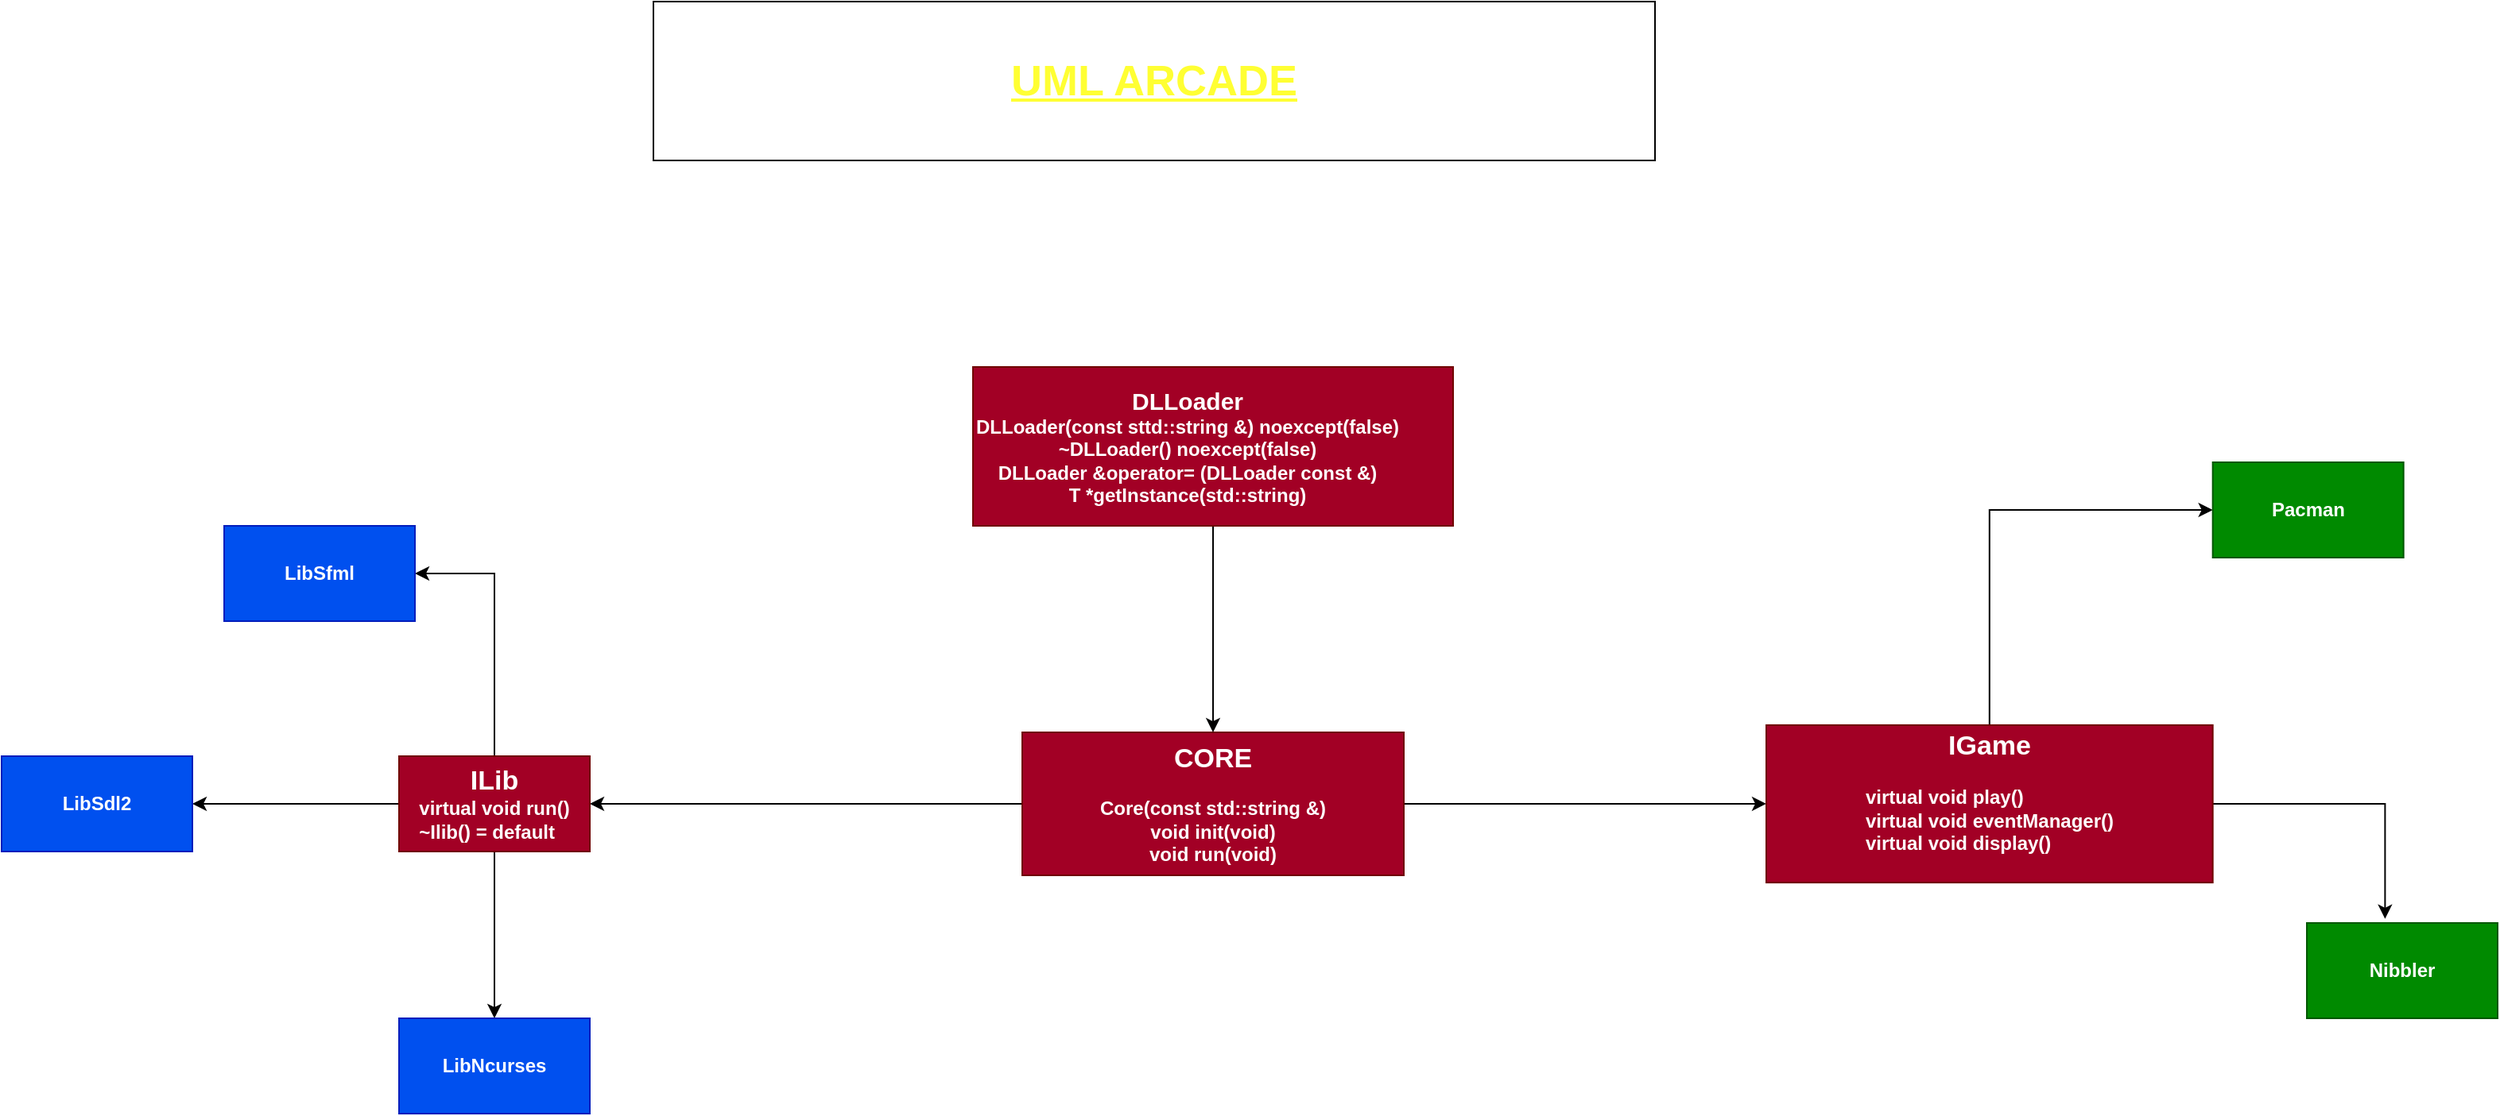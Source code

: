 <mxfile>
    <diagram id="rcNeYlzwHGnmFr_wmku7" name="Page-1">
        <mxGraphModel dx="1333" dy="1673" grid="1" gridSize="10" guides="1" tooltips="1" connect="1" arrows="1" fold="1" page="1" pageScale="1" pageWidth="827" pageHeight="1169" math="0" shadow="0">
            <root>
                <mxCell id="0"/>
                <mxCell id="1" parent="0"/>
                <mxCell id="5" style="edgeStyle=orthogonalEdgeStyle;rounded=0;orthogonalLoop=1;jettySize=auto;html=1;entryX=1;entryY=0.5;entryDx=0;entryDy=0;" edge="1" parent="1" source="2" target="3">
                    <mxGeometry relative="1" as="geometry"/>
                </mxCell>
                <mxCell id="6" value="" style="edgeStyle=orthogonalEdgeStyle;rounded=0;orthogonalLoop=1;jettySize=auto;html=1;" edge="1" parent="1" source="2" target="4">
                    <mxGeometry relative="1" as="geometry"/>
                </mxCell>
                <mxCell id="2" value="&lt;div&gt;&lt;b&gt;&lt;span style=&quot;font-size: 17px&quot;&gt;CORE&lt;/span&gt;&lt;/b&gt;&lt;/div&gt;&lt;div&gt;&lt;b&gt;&lt;br&gt;&lt;/b&gt;&lt;/div&gt;&lt;font style=&quot;font-weight: bold&quot;&gt;&lt;div&gt;&lt;span&gt;Core(const std::string &amp;amp;)&lt;/span&gt;&lt;/div&gt;&lt;/font&gt;&lt;font style=&quot;font-weight: bold ; font-size: 12px&quot;&gt;&lt;div&gt;&lt;span&gt;void init(void)&lt;/span&gt;&lt;/div&gt;&lt;div&gt;&lt;span&gt;void run(void)&lt;/span&gt;&lt;/div&gt;&lt;/font&gt;" style="whiteSpace=wrap;html=1;fillColor=#a20025;strokeColor=#6F0000;fontColor=#ffffff;align=center;" vertex="1" parent="1">
                    <mxGeometry x="272" y="140" width="240" height="90" as="geometry"/>
                </mxCell>
                <mxCell id="14" style="edgeStyle=orthogonalEdgeStyle;rounded=0;orthogonalLoop=1;jettySize=auto;html=1;entryX=0.5;entryY=0;entryDx=0;entryDy=0;" edge="1" parent="1" source="3" target="13">
                    <mxGeometry relative="1" as="geometry"/>
                </mxCell>
                <mxCell id="17" style="edgeStyle=orthogonalEdgeStyle;rounded=0;orthogonalLoop=1;jettySize=auto;html=1;entryX=1;entryY=0.5;entryDx=0;entryDy=0;" edge="1" parent="1" source="3" target="15">
                    <mxGeometry relative="1" as="geometry"/>
                </mxCell>
                <mxCell id="33" style="edgeStyle=orthogonalEdgeStyle;rounded=0;orthogonalLoop=1;jettySize=auto;html=1;entryX=1;entryY=0.5;entryDx=0;entryDy=0;" edge="1" parent="1" source="3" target="16">
                    <mxGeometry relative="1" as="geometry"/>
                </mxCell>
                <mxCell id="3" value="&lt;b&gt;&lt;font&gt;&lt;span style=&quot;font-size: 17px&quot;&gt;ILib&lt;/span&gt;&lt;br&gt;&lt;div style=&quot;text-align: left&quot;&gt;virtual void run()&lt;/div&gt;&lt;div style=&quot;text-align: left&quot;&gt;~Ilib() = default&lt;/div&gt;&lt;/font&gt;&lt;/b&gt;" style="whiteSpace=wrap;html=1;fillColor=#a20025;strokeColor=#6F0000;fontColor=#ffffff;" vertex="1" parent="1">
                    <mxGeometry x="-120" y="155" width="120" height="60" as="geometry"/>
                </mxCell>
                <mxCell id="30" style="edgeStyle=orthogonalEdgeStyle;rounded=0;orthogonalLoop=1;jettySize=auto;html=1;entryX=0.41;entryY=-0.043;entryDx=0;entryDy=0;entryPerimeter=0;" edge="1" parent="1" source="4" target="27">
                    <mxGeometry relative="1" as="geometry"/>
                </mxCell>
                <mxCell id="32" style="edgeStyle=orthogonalEdgeStyle;rounded=0;orthogonalLoop=1;jettySize=auto;html=1;entryX=0;entryY=0.5;entryDx=0;entryDy=0;" edge="1" parent="1" source="4" target="31">
                    <mxGeometry relative="1" as="geometry"/>
                </mxCell>
                <mxCell id="4" value="&lt;b&gt;&lt;font&gt;&lt;span style=&quot;font-size: 17px&quot;&gt;IGame&lt;br&gt;&lt;/span&gt;&lt;br&gt;&lt;div style=&quot;text-align: left&quot;&gt;virtual void play()&lt;/div&gt;&lt;div style=&quot;text-align: left&quot;&gt;virtual void eventManager()&lt;/div&gt;&lt;div style=&quot;text-align: left&quot;&gt;virtual void display()&lt;/div&gt;&lt;br&gt;&lt;/font&gt;&lt;/b&gt;" style="whiteSpace=wrap;html=1;fillColor=#a20025;strokeColor=#6F0000;fontColor=#ffffff;align=center;" vertex="1" parent="1">
                    <mxGeometry x="740" y="135.44" width="280.83" height="99.12" as="geometry"/>
                </mxCell>
                <mxCell id="12" style="edgeStyle=orthogonalEdgeStyle;rounded=0;orthogonalLoop=1;jettySize=auto;html=1;" edge="1" parent="1" source="7" target="2">
                    <mxGeometry relative="1" as="geometry"/>
                </mxCell>
                <mxCell id="7" value="&lt;div style=&quot;text-align: center&quot;&gt;&lt;b&gt;&lt;span style=&quot;font-size: 15px&quot;&gt;DLLoader&lt;/span&gt;&lt;/b&gt;&lt;/div&gt;&lt;b&gt;&lt;div style=&quot;text-align: center&quot;&gt;&lt;b&gt;DLLoader(const sttd::string &amp;amp;) noexcept(false)&lt;/b&gt;&lt;/div&gt;&lt;font&gt;&lt;div style=&quot;text-align: center&quot;&gt;&lt;b&gt;~DLLoader() noexcept(false)&lt;/b&gt;&lt;/div&gt;&lt;div style=&quot;text-align: center&quot;&gt;&lt;b&gt;DLLoader &amp;amp;operator= (DLLoader const &amp;amp;)&lt;/b&gt;&lt;/div&gt;&lt;div style=&quot;text-align: center&quot;&gt;&lt;b&gt;T *getInstance(std::string)&lt;/b&gt;&lt;/div&gt;&lt;/font&gt;&lt;/b&gt;" style="whiteSpace=wrap;html=1;fillColor=#a20025;strokeColor=#6F0000;fontColor=#ffffff;align=left;" vertex="1" parent="1">
                    <mxGeometry x="241" y="-90" width="302" height="100" as="geometry"/>
                </mxCell>
                <mxCell id="13" value="&lt;b&gt;LibNcurses&lt;/b&gt;" style="whiteSpace=wrap;html=1;fillColor=#0050ef;strokeColor=#001DBC;fontColor=#ffffff;" vertex="1" parent="1">
                    <mxGeometry x="-120" y="320" width="120" height="60" as="geometry"/>
                </mxCell>
                <mxCell id="15" value="&lt;b&gt;LibSfml&lt;/b&gt;" style="whiteSpace=wrap;html=1;fillColor=#0050ef;strokeColor=#001DBC;fontColor=#ffffff;" vertex="1" parent="1">
                    <mxGeometry x="-230" y="10" width="120" height="60" as="geometry"/>
                </mxCell>
                <mxCell id="16" value="&lt;b&gt;LibSdl2&lt;/b&gt;" style="whiteSpace=wrap;html=1;fillColor=#0050ef;strokeColor=#001DBC;fontColor=#ffffff;" vertex="1" parent="1">
                    <mxGeometry x="-370" y="155" width="120" height="60" as="geometry"/>
                </mxCell>
                <mxCell id="27" value="&lt;b&gt;Nibbler&lt;/b&gt;" style="whiteSpace=wrap;html=1;fillColor=#008a00;strokeColor=#005700;fontColor=#ffffff;" vertex="1" parent="1">
                    <mxGeometry x="1080" y="260" width="120" height="60" as="geometry"/>
                </mxCell>
                <mxCell id="31" value="&lt;b&gt;Pacman&lt;/b&gt;" style="whiteSpace=wrap;html=1;fillColor=#008a00;strokeColor=#005700;fontColor=#ffffff;" vertex="1" parent="1">
                    <mxGeometry x="1020.83" y="-30" width="120" height="60" as="geometry"/>
                </mxCell>
                <mxCell id="34" value="&lt;b&gt;&lt;font style=&quot;font-size: 27px&quot; color=&quot;#ffff33&quot;&gt;&lt;u&gt;UML ARCADE&lt;/u&gt;&lt;/font&gt;&lt;/b&gt;" style="whiteSpace=wrap;html=1;" vertex="1" parent="1">
                    <mxGeometry x="40" y="-320" width="630" height="100" as="geometry"/>
                </mxCell>
            </root>
        </mxGraphModel>
    </diagram>
</mxfile>